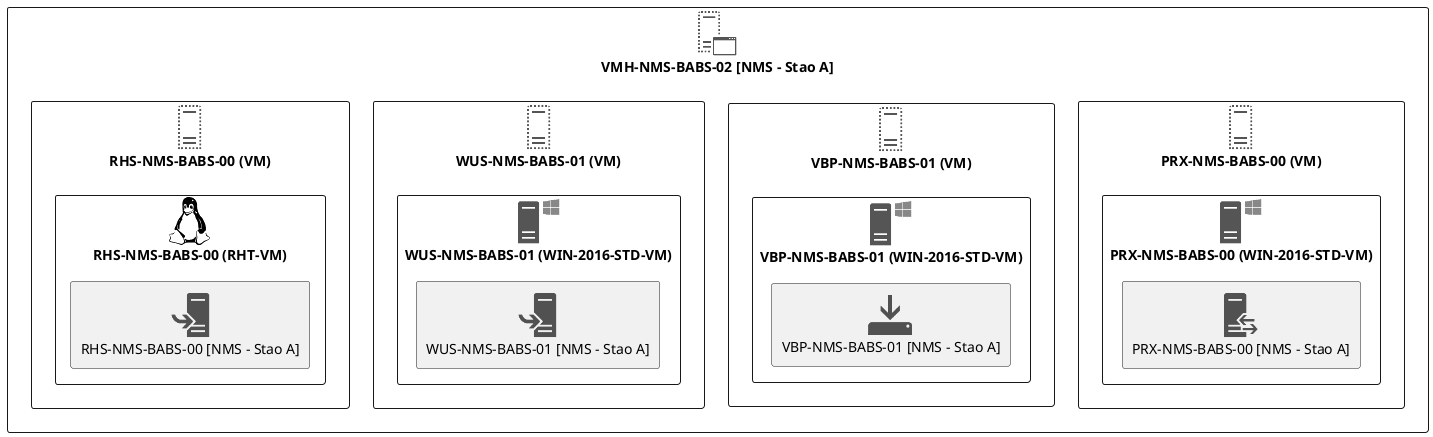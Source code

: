 @startuml


skinparam monochrome true
skinparam componentStyle uml2
!include <office/servers/virtual_application_server>
!include <office/Servers/virtual_server>
!include <office/Servers/windows_server>
!include <office/servers/reverse_proxy>
!include <office/Servers/virtual_server>
!include <office/Servers/windows_server>
!include <office/concepts/backup_local>
!include <office/Servers/virtual_server>
!include <office/Servers/windows_server>
!include <office/concepts/install>
!include <office/Servers/virtual_server>
!include <cloudinsight/linux>
!include <office/concepts/install>

show stereotype

rectangle VMH__S_NMS__S_BABS__S_02__F__aA_NMS__F___S___F_Stao__F_A_aC_ as "VMH-NMS-BABS-02 [NMS - Stao A]" <<$virtual_application_server>> {
	rectangle PRX__S_NMS__S_BABS__S_00__F___N_VM__O_ as "PRX-NMS-BABS-00 (VM)" <<$virtual_server>> {
		rectangle PRX__S_NMS__S_BABS__S_00__F___N_WIN__S_2016__S_STD__S_VM__O_ as "PRX-NMS-BABS-00 (WIN-2016-STD-VM)" <<$windows_server>> {
			rectangle PRX__S_NMS__S_BABS__S_00__F__aA_NMS__F___S___F_Stao__F_A_aC_ as "PRX-NMS-BABS-00 [NMS - Stao A]" <<$reverse_proxy>> {
			
			}
		}
	}
	rectangle VBP__S_NMS__S_BABS__S_01__F___N_VM__O_ as "VBP-NMS-BABS-01 (VM)" <<$virtual_server>> {
		rectangle VBP__S_NMS__S_BABS__S_01__F___N_WIN__S_2016__S_STD__S_VM__O_ as "VBP-NMS-BABS-01 (WIN-2016-STD-VM)" <<$windows_server>> {
			rectangle VBP__S_NMS__S_BABS__S_01__F__aA_NMS__F___S___F_Stao__F_A_aC_ as "VBP-NMS-BABS-01 [NMS - Stao A]" <<$backup_local>> {
			
			}
		}
	}
	rectangle WUS__S_NMS__S_BABS__S_01__F___N_VM__O_ as "WUS-NMS-BABS-01 (VM)" <<$virtual_server>> {
		rectangle WUS__S_NMS__S_BABS__S_01__F___N_WIN__S_2016__S_STD__S_VM__O_ as "WUS-NMS-BABS-01 (WIN-2016-STD-VM)" <<$windows_server>> {
			rectangle WUS__S_NMS__S_BABS__S_01__F__aA_NMS__F___S___F_Stao__F_A_aC_ as "WUS-NMS-BABS-01 [NMS - Stao A]" <<$install>> {
			
			}
		}
	}
	rectangle RHS__S_NMS__S_BABS__S_00__F___N_VM__O_ as "RHS-NMS-BABS-00 (VM)" <<$virtual_server>> {
		rectangle RHS__S_NMS__S_BABS__S_00__F___N_RHT__S_VM__O_ as "RHS-NMS-BABS-00 (RHT-VM)" <<$linux>> {
			rectangle RHS__S_NMS__S_BABS__S_00__F__aA_NMS__F___S___F_Stao__F_A_aC_ as "RHS-NMS-BABS-00 [NMS - Stao A]" <<$install>> {
			
			}
		}
	}
}


' Begin Protected Region [[layouting]]

' End Protected Region   [[layouting]]

@enduml
' Actifsource ID=[dc5bfacd-eaac-11e8-88d3-bfc6b992bdec,690dc5a2-0eaa-11e9-9f19-6d15636f4ecc,Hash]

